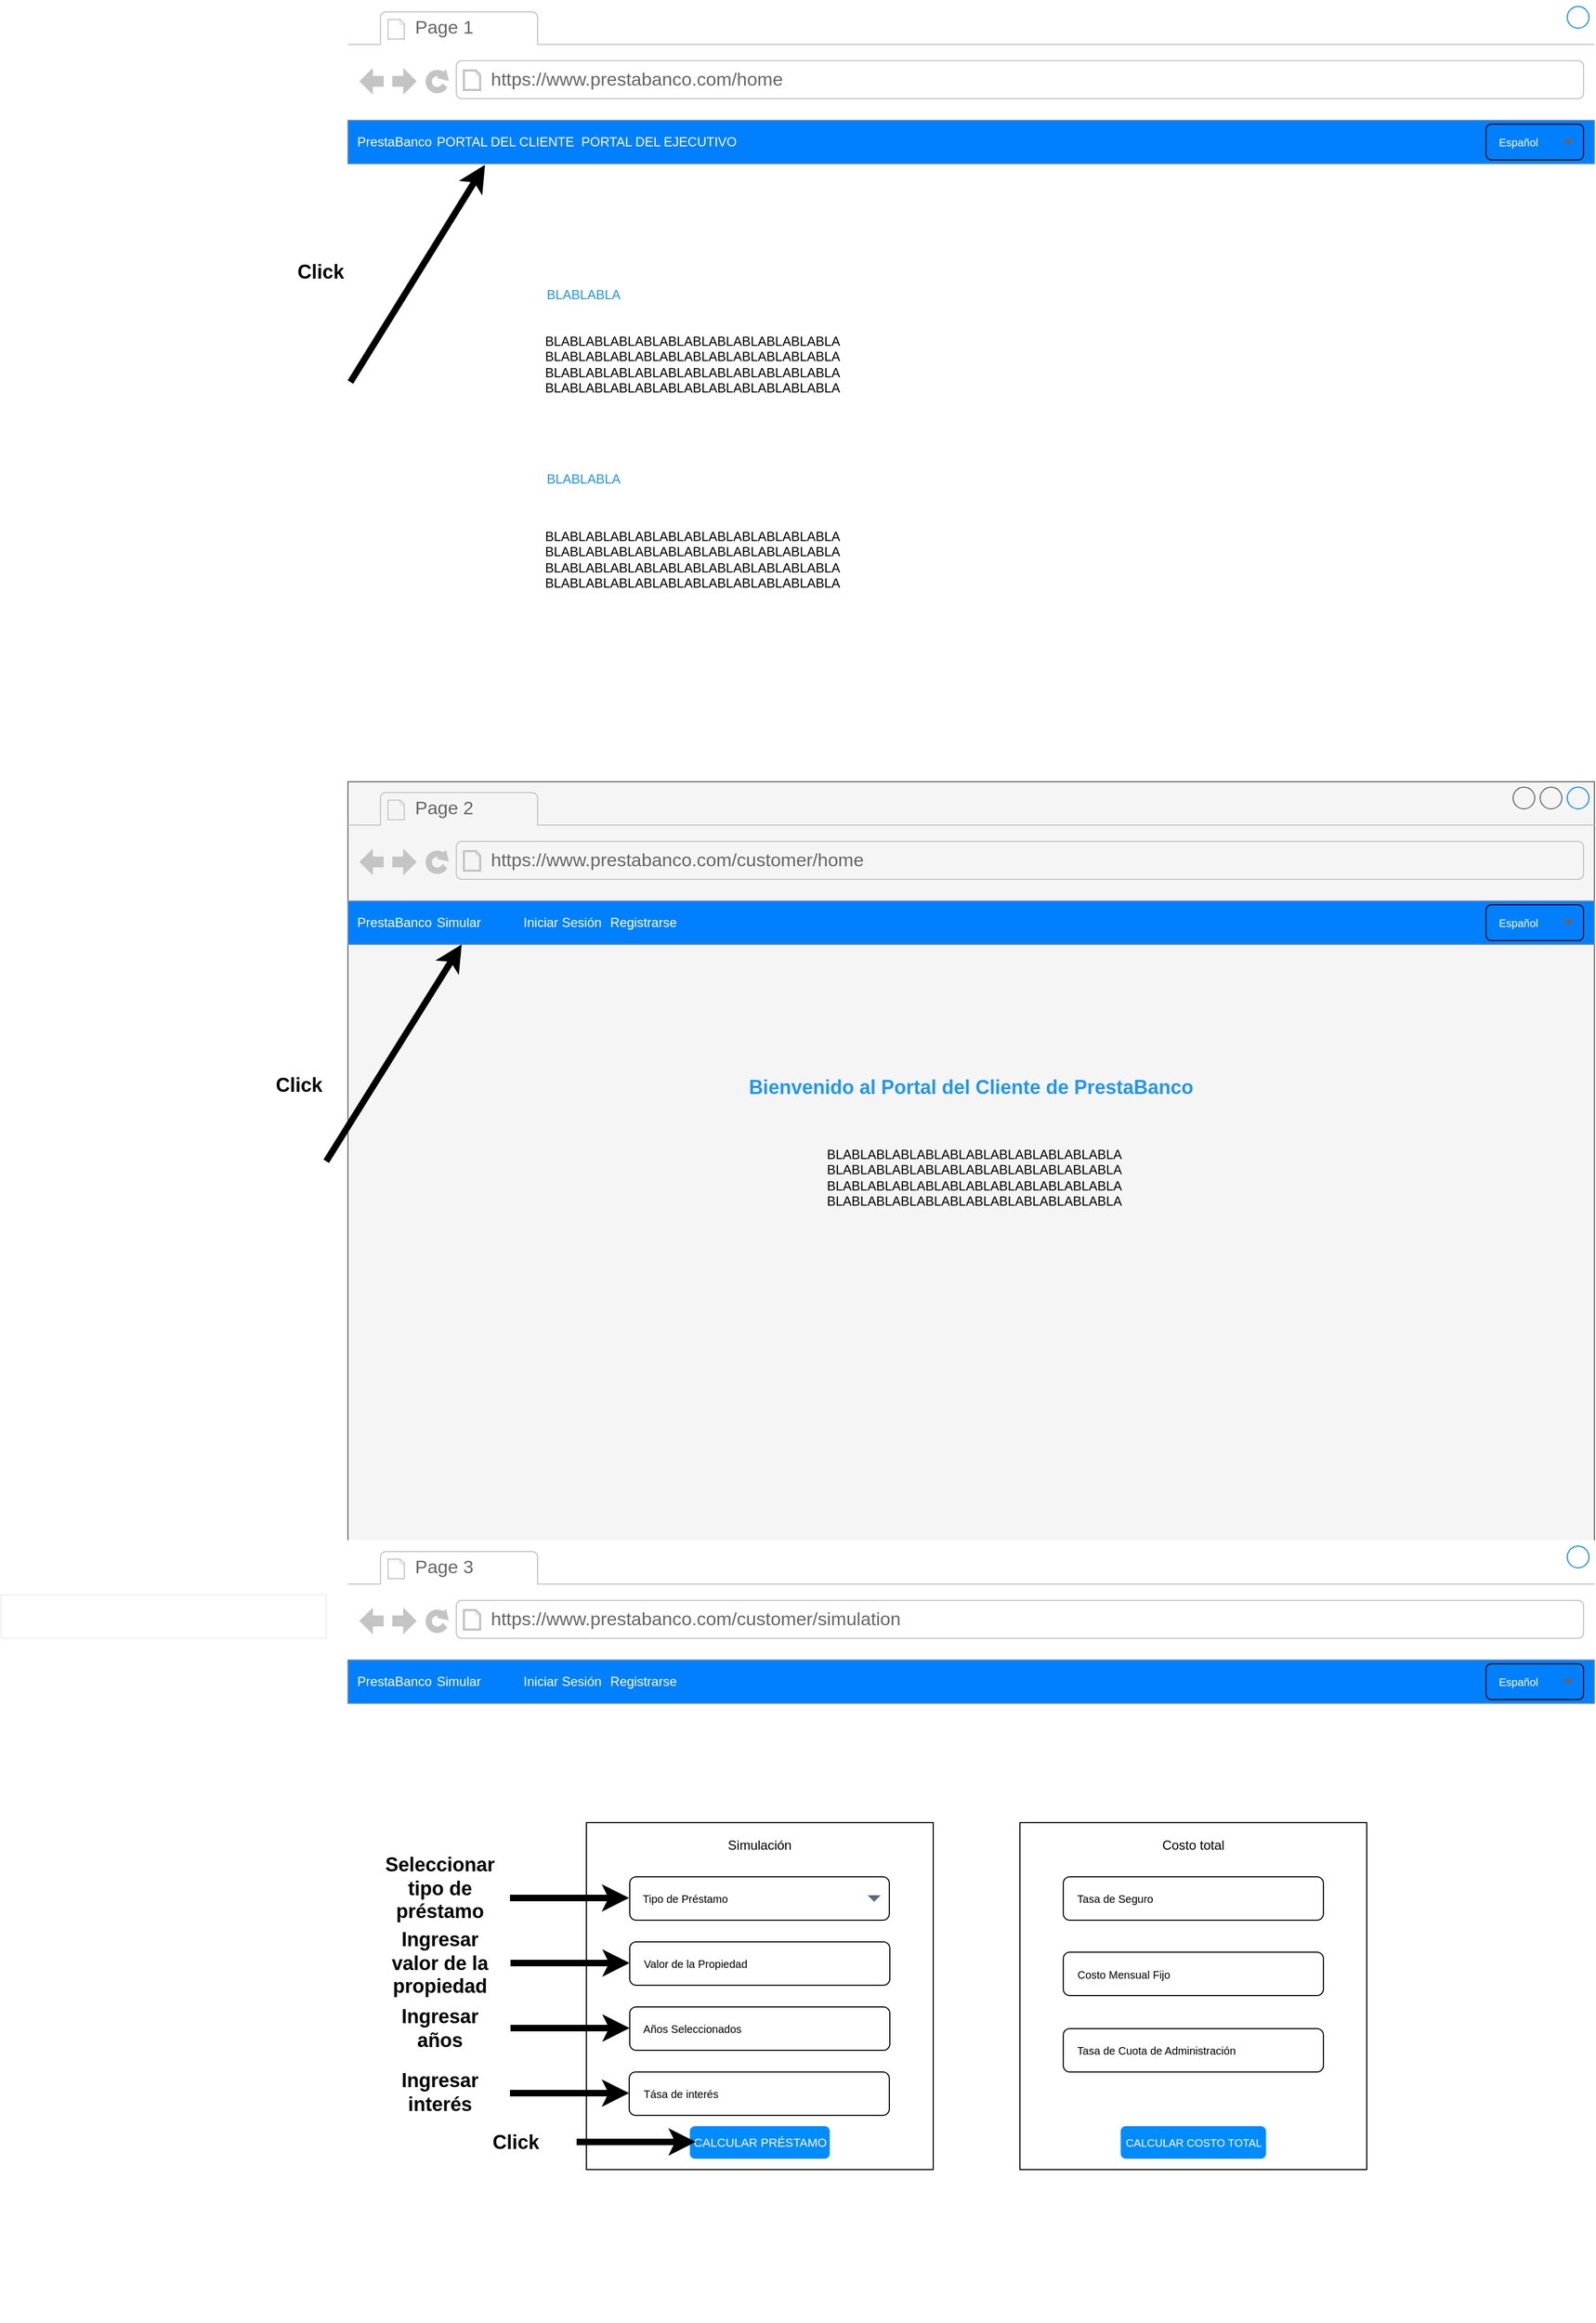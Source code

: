 <mxfile scale="1" border="0" version="26.0.2">
  <diagram id="piDafpqhtRUU5qUU-vj8" name="Page-1">
    <mxGraphModel dx="3218" dy="1154" grid="1" gridSize="10" guides="1" tooltips="1" connect="1" arrows="1" fold="1" page="1" pageScale="1" pageWidth="827" pageHeight="1169" math="0" shadow="0">
      <root>
        <mxCell id="0" />
        <mxCell id="1" parent="0" />
        <mxCell id="8962rQQDY3VNNf6We3Pp-1" value="" style="strokeWidth=1;shadow=0;dashed=0;align=center;html=1;shape=mxgraph.mockup.containers.browserWindow;rSize=0;strokeColor2=#008cff;strokeColor3=#c4c4c4;mainText=,;recursiveResize=0;strokeColor=#FFFFFF;fontColor=#FFFFFF;" parent="1" vertex="1">
          <mxGeometry y="130" width="1150" height="720" as="geometry" />
        </mxCell>
        <mxCell id="8962rQQDY3VNNf6We3Pp-2" value="Page 1" style="strokeWidth=1;shadow=0;dashed=0;align=center;html=1;shape=mxgraph.mockup.containers.anchor;fontSize=17;fontColor=#666666;align=left;" parent="8962rQQDY3VNNf6We3Pp-1" vertex="1">
          <mxGeometry x="60" y="12" width="110" height="26" as="geometry" />
        </mxCell>
        <mxCell id="8962rQQDY3VNNf6We3Pp-3" value="https://www.prestabanco.com/home" style="strokeWidth=1;shadow=0;dashed=0;align=center;html=1;shape=mxgraph.mockup.containers.anchor;rSize=0;fontSize=17;fontColor=#666666;align=left;" parent="8962rQQDY3VNNf6We3Pp-1" vertex="1">
          <mxGeometry x="130" y="60" width="250" height="26" as="geometry" />
        </mxCell>
        <mxCell id="tBvuIu0EhedEx3ogcRIf-3" value="&lt;span style=&quot;color: rgb(255, 255, 255);&quot;&gt;&amp;nbsp; PrestaBanco&lt;span style=&quot;white-space: pre;&quot;&gt;&#x9;PORTAL DEL CLIENTE&lt;span style=&quot;white-space: pre;&quot;&gt;&#x9;&lt;/span&gt;PORTAL DEL EJECUTIVO&lt;/span&gt;&lt;br&gt;&lt;/span&gt;" style="rounded=0;whiteSpace=wrap;html=1;fillColor=light-dark(#0080ff, #1d293b);strokeColor=#6c8ebf;align=left;" parent="8962rQQDY3VNNf6We3Pp-1" vertex="1">
          <mxGeometry y="110" width="1150" height="40" as="geometry" />
        </mxCell>
        <mxCell id="tBvuIu0EhedEx3ogcRIf-12" value="BLABLABLA" style="shape=rect;strokeColor=none;fillColor=none;fontSize=12;fontColor=#2196F3;dashed=0;" parent="8962rQQDY3VNNf6We3Pp-1" vertex="1">
          <mxGeometry x="180" y="420" width="75" height="40" as="geometry" />
        </mxCell>
        <mxCell id="tBvuIu0EhedEx3ogcRIf-24" value="BLABLABLA" style="shape=rect;strokeColor=none;fillColor=none;fontSize=12;fontColor=#2196F3;dashed=0;" parent="8962rQQDY3VNNf6We3Pp-1" vertex="1">
          <mxGeometry x="180" y="250" width="75" height="40" as="geometry" />
        </mxCell>
        <mxCell id="tBvuIu0EhedEx3ogcRIf-25" value="&lt;div&gt;BLABLABLABLABLABLABLABLABLABLABLABLA&lt;/div&gt;&lt;div&gt;BLABLABLABLABLABLABLABLABLABLABLABLA&lt;/div&gt;&lt;div&gt;BLABLABLABLABLABLABLABLABLABLABLABLA&lt;/div&gt;&lt;div&gt;BLABLABLABLABLABLABLABLABLABLABLABLA&lt;/div&gt;" style="shape=rect;strokeColor=none;fillColor=none;fontSize=12;fontColor=light-dark(#000000,#268BDB);dashed=0;align=left;verticalAlign=top;html=1;" parent="8962rQQDY3VNNf6We3Pp-1" vertex="1">
          <mxGeometry x="180" y="300" width="270" height="110" as="geometry" />
        </mxCell>
        <mxCell id="tBvuIu0EhedEx3ogcRIf-26" value="&lt;div&gt;BLABLABLABLABLABLABLABLABLABLABLABLA&lt;/div&gt;&lt;div&gt;BLABLABLABLABLABLABLABLABLABLABLABLA&lt;/div&gt;&lt;div&gt;BLABLABLABLABLABLABLABLABLABLABLABLA&lt;/div&gt;&lt;div&gt;BLABLABLABLABLABLABLABLABLABLABLABLA&lt;/div&gt;" style="shape=rect;strokeColor=none;fillColor=none;fontSize=12;fontColor=light-dark(#000000,#268BDB);dashed=0;align=left;verticalAlign=top;html=1;" parent="8962rQQDY3VNNf6We3Pp-1" vertex="1">
          <mxGeometry x="180" y="480" width="270" height="110" as="geometry" />
        </mxCell>
        <mxCell id="tBvuIu0EhedEx3ogcRIf-27" value="" style="endArrow=classic;html=1;rounded=0;entryX=0.11;entryY=1.025;entryDx=0;entryDy=0;entryPerimeter=0;fontStyle=0;strokeWidth=6;exitX=0.002;exitY=0.488;exitDx=0;exitDy=0;exitPerimeter=0;" parent="8962rQQDY3VNNf6We3Pp-1" source="8962rQQDY3VNNf6We3Pp-1" target="tBvuIu0EhedEx3ogcRIf-3" edge="1">
          <mxGeometry width="50" height="50" relative="1" as="geometry">
            <mxPoint x="-160" y="250" as="sourcePoint" />
            <mxPoint x="-130" y="190" as="targetPoint" />
          </mxGeometry>
        </mxCell>
        <mxCell id="k5UiWBhjMKIJhFkFpbOg-30" value="Español" style="rounded=1;html=1;align=left;fontSize=10;spacingLeft=10;fillColor=none;fontColor=#FFFFFF;" parent="8962rQQDY3VNNf6We3Pp-1" vertex="1">
          <mxGeometry x="1050" y="113.5" width="90" height="33" as="geometry" />
        </mxCell>
        <mxCell id="k5UiWBhjMKIJhFkFpbOg-31" value="" style="shape=triangle;direction=south;fillColor=#596780;strokeColor=none;html=1" parent="k5UiWBhjMKIJhFkFpbOg-30" vertex="1">
          <mxGeometry x="1" y="0.5" width="12" height="6" relative="1" as="geometry">
            <mxPoint x="-20" y="-3" as="offset" />
          </mxGeometry>
        </mxCell>
        <mxCell id="8962rQQDY3VNNf6We3Pp-30" value="" style="shape=rect;fillColor=#ffffff;strokeColor=#eeeeee;shadow=0;fontSize=13;fontColor=#0066CC;" parent="1" vertex="1">
          <mxGeometry x="-320" y="1600" width="300" height="40" as="geometry" />
        </mxCell>
        <mxCell id="tBvuIu0EhedEx3ogcRIf-14" value="" style="strokeWidth=1;shadow=0;dashed=0;align=center;html=1;shape=mxgraph.mockup.containers.browserWindow;rSize=0;strokeColor2=#008cff;strokeColor3=#c4c4c4;mainText=,;recursiveResize=0;fillColor=#f5f5f5;fontColor=#333333;strokeColor=#666666;fontSize=18;" parent="1" vertex="1">
          <mxGeometry y="850" width="1150" height="720" as="geometry" />
        </mxCell>
        <mxCell id="tBvuIu0EhedEx3ogcRIf-15" value="Page 2" style="strokeWidth=1;shadow=0;dashed=0;align=center;html=1;shape=mxgraph.mockup.containers.anchor;fontSize=17;fontColor=#666666;align=left;" parent="tBvuIu0EhedEx3ogcRIf-14" vertex="1">
          <mxGeometry x="60" y="12" width="110" height="26" as="geometry" />
        </mxCell>
        <mxCell id="tBvuIu0EhedEx3ogcRIf-16" value="https://www.prestabanco.com/customer/home" style="strokeWidth=1;shadow=0;dashed=0;align=center;html=1;shape=mxgraph.mockup.containers.anchor;rSize=0;fontSize=17;fontColor=#666666;align=left;" parent="tBvuIu0EhedEx3ogcRIf-14" vertex="1">
          <mxGeometry x="130" y="60" width="340" height="26" as="geometry" />
        </mxCell>
        <mxCell id="tBvuIu0EhedEx3ogcRIf-17" value="&lt;span style=&quot;color: rgb(255, 255, 255);&quot;&gt;&amp;nbsp; PrestaBanco&lt;span style=&quot;white-space: pre;&quot;&gt;&#x9;Simular&lt;span style=&quot;white-space: pre;&quot;&gt;&#x9;&lt;/span&gt;&lt;span style=&quot;white-space: pre;&quot;&gt;&#x9;&lt;/span&gt;Iniciar Sesión&lt;span style=&quot;white-space: pre;&quot;&gt;&#x9;&lt;/span&gt;Registrarse&lt;/span&gt; &lt;br&gt;&lt;/span&gt;" style="rounded=0;whiteSpace=wrap;html=1;fillColor=light-dark(#0080ff, #1d293b);strokeColor=#6c8ebf;align=left;" parent="tBvuIu0EhedEx3ogcRIf-14" vertex="1">
          <mxGeometry y="110" width="1150" height="40" as="geometry" />
        </mxCell>
        <mxCell id="tBvuIu0EhedEx3ogcRIf-18" value="Bienvenido al Portal del Cliente de PrestaBanco" style="shape=rect;strokeColor=none;fillColor=none;fontSize=18;fontColor=#2196F3;dashed=0;fontStyle=1" parent="tBvuIu0EhedEx3ogcRIf-14" vertex="1">
          <mxGeometry x="365" y="250" width="420" height="60" as="geometry" />
        </mxCell>
        <mxCell id="tBvuIu0EhedEx3ogcRIf-28" value="" style="endArrow=classic;html=1;rounded=0;entryX=0.11;entryY=1.025;entryDx=0;entryDy=0;entryPerimeter=0;fontStyle=0;strokeWidth=6;exitX=0.002;exitY=0.488;exitDx=0;exitDy=0;exitPerimeter=0;" parent="tBvuIu0EhedEx3ogcRIf-14" edge="1">
          <mxGeometry width="50" height="50" relative="1" as="geometry">
            <mxPoint x="-20" y="350" as="sourcePoint" />
            <mxPoint x="105" y="150" as="targetPoint" />
          </mxGeometry>
        </mxCell>
        <mxCell id="tBvuIu0EhedEx3ogcRIf-29" value="&lt;div&gt;BLABLABLABLABLABLABLABLABLABLABLABLA&lt;/div&gt;&lt;div&gt;BLABLABLABLABLABLABLABLABLABLABLABLA&lt;/div&gt;&lt;div&gt;BLABLABLABLABLABLABLABLABLABLABLABLA&lt;/div&gt;&lt;div&gt;BLABLABLABLABLABLABLABLABLABLABLABLA&lt;/div&gt;" style="shape=rect;strokeColor=none;fillColor=none;fontSize=12;fontColor=light-dark(#000000,#268BDB);dashed=0;align=left;verticalAlign=top;html=1;" parent="tBvuIu0EhedEx3ogcRIf-14" vertex="1">
          <mxGeometry x="440" y="330" width="270" height="110" as="geometry" />
        </mxCell>
        <mxCell id="k5UiWBhjMKIJhFkFpbOg-27" value="Español" style="rounded=1;html=1;align=left;fontSize=10;spacingLeft=10;fillColor=none;fontColor=#FFFFFF;" parent="tBvuIu0EhedEx3ogcRIf-14" vertex="1">
          <mxGeometry x="1050" y="113.5" width="90" height="33" as="geometry" />
        </mxCell>
        <mxCell id="k5UiWBhjMKIJhFkFpbOg-28" value="" style="shape=triangle;direction=south;fillColor=#596780;strokeColor=none;html=1" parent="k5UiWBhjMKIJhFkFpbOg-27" vertex="1">
          <mxGeometry x="1" y="0.5" width="12" height="6" relative="1" as="geometry">
            <mxPoint x="-20" y="-3" as="offset" />
          </mxGeometry>
        </mxCell>
        <mxCell id="tBvuIu0EhedEx3ogcRIf-19" value="" style="strokeWidth=1;shadow=0;dashed=0;align=center;html=1;shape=mxgraph.mockup.containers.browserWindow;rSize=0;strokeColor2=#008cff;strokeColor3=#c4c4c4;mainText=,;recursiveResize=0;strokeColor=#FFFFFF;fontColor=#FFFFFF;" parent="1" vertex="1">
          <mxGeometry y="1550" width="1150" height="720" as="geometry" />
        </mxCell>
        <mxCell id="tBvuIu0EhedEx3ogcRIf-20" value="Page 3" style="strokeWidth=1;shadow=0;dashed=0;align=center;html=1;shape=mxgraph.mockup.containers.anchor;fontSize=17;fontColor=#666666;align=left;" parent="tBvuIu0EhedEx3ogcRIf-19" vertex="1">
          <mxGeometry x="60" y="12" width="110" height="26" as="geometry" />
        </mxCell>
        <mxCell id="tBvuIu0EhedEx3ogcRIf-21" value="https://www.prestabanco.com/customer/simulation" style="strokeWidth=1;shadow=0;dashed=0;align=center;html=1;shape=mxgraph.mockup.containers.anchor;rSize=0;fontSize=17;fontColor=#666666;align=left;" parent="tBvuIu0EhedEx3ogcRIf-19" vertex="1">
          <mxGeometry x="130" y="60" width="370" height="26" as="geometry" />
        </mxCell>
        <mxCell id="tBvuIu0EhedEx3ogcRIf-30" value="&lt;span style=&quot;color: rgb(255, 255, 255);&quot;&gt;&amp;nbsp; &lt;/span&gt;&lt;span style=&quot;color: rgb(255, 255, 255);&quot;&gt;PrestaBanco&lt;span style=&quot;white-space: pre;&quot;&gt;&#x9;Simular&lt;span style=&quot;white-space: pre;&quot;&gt;&#x9;&lt;/span&gt;&lt;span style=&quot;white-space: pre;&quot;&gt;&#x9;&lt;/span&gt;Iniciar Sesión&lt;span style=&quot;white-space: pre;&quot;&gt;&#x9;&lt;/span&gt;Registrarse&lt;/span&gt; &lt;/span&gt;" style="rounded=0;whiteSpace=wrap;html=1;fillColor=light-dark(#0080ff, #1d293b);strokeColor=#6c8ebf;align=left;" parent="tBvuIu0EhedEx3ogcRIf-19" vertex="1">
          <mxGeometry y="110" width="1150" height="40" as="geometry" />
        </mxCell>
        <mxCell id="tBvuIu0EhedEx3ogcRIf-1" value="" style="whiteSpace=wrap;html=1;aspect=fixed;rounded=0;glass=0;shadow=0;" parent="tBvuIu0EhedEx3ogcRIf-19" vertex="1">
          <mxGeometry x="220" y="260" width="320" height="320" as="geometry" />
        </mxCell>
        <mxCell id="tBvuIu0EhedEx3ogcRIf-23" value="Simulación" style="shape=rect;strokeColor=none;fillColor=none;fontSize=12;fontColor=#000000;dashed=0;" parent="tBvuIu0EhedEx3ogcRIf-19" vertex="1">
          <mxGeometry x="342.5" y="260" width="75" height="40" as="geometry" />
        </mxCell>
        <mxCell id="tBvuIu0EhedEx3ogcRIf-33" value="" style="whiteSpace=wrap;html=1;aspect=fixed;rounded=0;glass=0;" parent="tBvuIu0EhedEx3ogcRIf-19" vertex="1">
          <mxGeometry x="620" y="260" width="320" height="320" as="geometry" />
        </mxCell>
        <mxCell id="k5UiWBhjMKIJhFkFpbOg-1" value="Costo total" style="shape=rect;strokeColor=none;fillColor=none;fontSize=12;fontColor=#000000;dashed=0;" parent="tBvuIu0EhedEx3ogcRIf-19" vertex="1">
          <mxGeometry x="742.5" y="260" width="75" height="40" as="geometry" />
        </mxCell>
        <mxCell id="k5UiWBhjMKIJhFkFpbOg-3" value="&lt;div&gt;&lt;font style=&quot;font-size: 11px;&quot;&gt;&lt;font style=&quot;font-size: 10px;&quot;&gt;&amp;nbsp;&amp;nbsp;&amp;nbsp; Valor de la Propiedad&lt;/font&gt;&lt;br&gt;&lt;/font&gt;&lt;/div&gt;" style="rounded=1;whiteSpace=wrap;html=1;align=left;" parent="tBvuIu0EhedEx3ogcRIf-19" vertex="1">
          <mxGeometry x="260" y="370" width="240" height="40" as="geometry" />
        </mxCell>
        <mxCell id="8962rQQDY3VNNf6We3Pp-6" value="Tipo de Préstamo" style="rounded=1;html=1;align=left;fontSize=10;spacingLeft=10" parent="tBvuIu0EhedEx3ogcRIf-19" vertex="1">
          <mxGeometry x="260" y="310" width="239.5" height="40" as="geometry" />
        </mxCell>
        <mxCell id="8962rQQDY3VNNf6We3Pp-7" value="" style="shape=triangle;direction=south;fillColor=#596780;strokeColor=none;html=1" parent="8962rQQDY3VNNf6We3Pp-6" vertex="1">
          <mxGeometry x="1" y="0.5" width="12" height="6" relative="1" as="geometry">
            <mxPoint x="-20" y="-3" as="offset" />
          </mxGeometry>
        </mxCell>
        <mxCell id="k5UiWBhjMKIJhFkFpbOg-6" value="&lt;div&gt;&lt;font style=&quot;font-size: 11px;&quot;&gt;&lt;font style=&quot;font-size: 10px;&quot;&gt;&amp;nbsp;&amp;nbsp;&amp;nbsp; Años Seleccionados&lt;/font&gt;&lt;br&gt;&lt;/font&gt;&lt;/div&gt;" style="rounded=1;whiteSpace=wrap;html=1;align=left;" parent="tBvuIu0EhedEx3ogcRIf-19" vertex="1">
          <mxGeometry x="260" y="430" width="240" height="40" as="geometry" />
        </mxCell>
        <mxCell id="k5UiWBhjMKIJhFkFpbOg-7" value="&lt;div&gt;&lt;font style=&quot;font-size: 11px;&quot;&gt;&lt;font style=&quot;font-size: 10px;&quot;&gt;&amp;nbsp;&amp;nbsp;&amp;nbsp; Tása de interés&lt;/font&gt;&lt;br&gt;&lt;/font&gt;&lt;/div&gt;" style="rounded=1;whiteSpace=wrap;html=1;align=left;" parent="tBvuIu0EhedEx3ogcRIf-19" vertex="1">
          <mxGeometry x="259.5" y="490" width="240" height="40" as="geometry" />
        </mxCell>
        <mxCell id="k5UiWBhjMKIJhFkFpbOg-8" value="&lt;font style=&quot;font-size: 10px;&quot;&gt;CALCULAR COSTO TOTAL&lt;/font&gt;" style="rounded=1;align=center;strokeColor=none;html=1;fontColor=#ffffff;fontSize=12;fillColor=#008CFF;" parent="tBvuIu0EhedEx3ogcRIf-19" vertex="1">
          <mxGeometry x="713" y="540" width="134" height="30" as="geometry" />
        </mxCell>
        <mxCell id="k5UiWBhjMKIJhFkFpbOg-9" value="&lt;div&gt;&lt;font style=&quot;font-size: 11px;&quot;&gt;&lt;font style=&quot;font-size: 10px;&quot;&gt;&amp;nbsp;&amp;nbsp;&amp;nbsp; Tasa de Seguro&lt;/font&gt;&lt;br&gt;&lt;/font&gt;&lt;/div&gt;" style="rounded=1;whiteSpace=wrap;html=1;align=left;" parent="tBvuIu0EhedEx3ogcRIf-19" vertex="1">
          <mxGeometry x="660" y="310" width="240" height="40" as="geometry" />
        </mxCell>
        <mxCell id="k5UiWBhjMKIJhFkFpbOg-10" value="&lt;div&gt;&lt;font style=&quot;font-size: 11px;&quot;&gt;&lt;font style=&quot;font-size: 10px;&quot;&gt;&amp;nbsp;&amp;nbsp;&amp;nbsp; Costo Mensual Fijo&lt;/font&gt;&lt;br&gt;&lt;/font&gt;&lt;/div&gt;" style="rounded=1;whiteSpace=wrap;html=1;align=left;" parent="tBvuIu0EhedEx3ogcRIf-19" vertex="1">
          <mxGeometry x="660" y="379.5" width="240" height="40" as="geometry" />
        </mxCell>
        <mxCell id="k5UiWBhjMKIJhFkFpbOg-11" value="&lt;div&gt;&lt;font style=&quot;font-size: 11px;&quot;&gt;&lt;font style=&quot;font-size: 10px;&quot;&gt;&amp;nbsp;&amp;nbsp;&amp;nbsp; Tasa de Cuota de Administración&lt;/font&gt;&lt;br&gt;&lt;/font&gt;&lt;/div&gt;" style="rounded=1;whiteSpace=wrap;html=1;align=left;" parent="tBvuIu0EhedEx3ogcRIf-19" vertex="1">
          <mxGeometry x="660" y="450" width="240" height="40" as="geometry" />
        </mxCell>
        <mxCell id="k5UiWBhjMKIJhFkFpbOg-12" value="&lt;font style=&quot;font-size: 11px;&quot;&gt;CALCULAR PRÉSTAMO&lt;/font&gt;" style="rounded=1;align=center;strokeColor=none;html=1;fontColor=#ffffff;fontSize=12;fillColor=#008CFF;" parent="tBvuIu0EhedEx3ogcRIf-19" vertex="1">
          <mxGeometry x="315.5" y="540" width="129" height="30" as="geometry" />
        </mxCell>
        <mxCell id="k5UiWBhjMKIJhFkFpbOg-13" value="" style="endArrow=classic;html=1;rounded=0;entryX=0.11;entryY=1.025;entryDx=0;entryDy=0;entryPerimeter=0;fontStyle=0;strokeWidth=6;" parent="tBvuIu0EhedEx3ogcRIf-19" edge="1">
          <mxGeometry width="50" height="50" relative="1" as="geometry">
            <mxPoint x="149.5" y="329.5" as="sourcePoint" />
            <mxPoint x="259.5" y="329.5" as="targetPoint" />
          </mxGeometry>
        </mxCell>
        <mxCell id="k5UiWBhjMKIJhFkFpbOg-14" value="" style="endArrow=classic;html=1;rounded=0;entryX=0.11;entryY=1.025;entryDx=0;entryDy=0;entryPerimeter=0;fontStyle=0;strokeWidth=6;" parent="tBvuIu0EhedEx3ogcRIf-19" edge="1">
          <mxGeometry width="50" height="50" relative="1" as="geometry">
            <mxPoint x="150" y="389.5" as="sourcePoint" />
            <mxPoint x="260" y="389.5" as="targetPoint" />
          </mxGeometry>
        </mxCell>
        <mxCell id="k5UiWBhjMKIJhFkFpbOg-15" value="" style="endArrow=classic;html=1;rounded=0;entryX=0.11;entryY=1.025;entryDx=0;entryDy=0;entryPerimeter=0;fontStyle=0;strokeWidth=6;" parent="tBvuIu0EhedEx3ogcRIf-19" edge="1">
          <mxGeometry width="50" height="50" relative="1" as="geometry">
            <mxPoint x="150" y="449.5" as="sourcePoint" />
            <mxPoint x="260" y="449.5" as="targetPoint" />
          </mxGeometry>
        </mxCell>
        <mxCell id="k5UiWBhjMKIJhFkFpbOg-17" value="" style="endArrow=classic;html=1;rounded=0;entryX=0.11;entryY=1.025;entryDx=0;entryDy=0;entryPerimeter=0;fontStyle=0;strokeWidth=6;" parent="tBvuIu0EhedEx3ogcRIf-19" edge="1">
          <mxGeometry width="50" height="50" relative="1" as="geometry">
            <mxPoint x="149.5" y="509.5" as="sourcePoint" />
            <mxPoint x="259.5" y="509.5" as="targetPoint" />
          </mxGeometry>
        </mxCell>
        <mxCell id="k5UiWBhjMKIJhFkFpbOg-18" value="" style="endArrow=classic;html=1;rounded=0;entryX=0.11;entryY=1.025;entryDx=0;entryDy=0;entryPerimeter=0;fontStyle=0;strokeWidth=6;" parent="tBvuIu0EhedEx3ogcRIf-19" edge="1">
          <mxGeometry width="50" height="50" relative="1" as="geometry">
            <mxPoint x="211" y="554.5" as="sourcePoint" />
            <mxPoint x="321" y="554.5" as="targetPoint" />
          </mxGeometry>
        </mxCell>
        <mxCell id="k5UiWBhjMKIJhFkFpbOg-20" value="Seleccionar tipo de préstamo" style="text;html=1;align=center;verticalAlign=middle;whiteSpace=wrap;rounded=0;fontStyle=1;fontSize=18;" parent="tBvuIu0EhedEx3ogcRIf-19" vertex="1">
          <mxGeometry x="30" y="291" width="110" height="59" as="geometry" />
        </mxCell>
        <mxCell id="k5UiWBhjMKIJhFkFpbOg-21" value="Ingresar valor de la propiedad" style="text;html=1;align=center;verticalAlign=middle;whiteSpace=wrap;rounded=0;fontStyle=1;fontSize=18;" parent="tBvuIu0EhedEx3ogcRIf-19" vertex="1">
          <mxGeometry x="30" y="360.5" width="110" height="59" as="geometry" />
        </mxCell>
        <mxCell id="k5UiWBhjMKIJhFkFpbOg-22" value="Ingresar años" style="text;html=1;align=center;verticalAlign=middle;whiteSpace=wrap;rounded=0;fontStyle=1;fontSize=18;" parent="tBvuIu0EhedEx3ogcRIf-19" vertex="1">
          <mxGeometry x="30" y="420.5" width="110" height="59" as="geometry" />
        </mxCell>
        <mxCell id="k5UiWBhjMKIJhFkFpbOg-23" value="Ingresar interés" style="text;html=1;align=center;verticalAlign=middle;whiteSpace=wrap;rounded=0;fontStyle=1;fontSize=18;" parent="tBvuIu0EhedEx3ogcRIf-19" vertex="1">
          <mxGeometry x="30" y="479.5" width="110" height="59" as="geometry" />
        </mxCell>
        <mxCell id="k5UiWBhjMKIJhFkFpbOg-24" value="Click" style="text;html=1;align=center;verticalAlign=middle;whiteSpace=wrap;rounded=0;fontStyle=1;fontSize=18;" parent="tBvuIu0EhedEx3ogcRIf-19" vertex="1">
          <mxGeometry x="100" y="525.5" width="110" height="59" as="geometry" />
        </mxCell>
        <mxCell id="k5UiWBhjMKIJhFkFpbOg-25" value="Español" style="rounded=1;html=1;align=left;fontSize=10;spacingLeft=10;fillColor=none;fontColor=#FFFFFF;" parent="tBvuIu0EhedEx3ogcRIf-19" vertex="1">
          <mxGeometry x="1050" y="113.5" width="90" height="33" as="geometry" />
        </mxCell>
        <mxCell id="k5UiWBhjMKIJhFkFpbOg-26" value="" style="shape=triangle;direction=south;fillColor=#596780;strokeColor=none;html=1" parent="k5UiWBhjMKIJhFkFpbOg-25" vertex="1">
          <mxGeometry x="1" y="0.5" width="12" height="6" relative="1" as="geometry">
            <mxPoint x="-20" y="-3" as="offset" />
          </mxGeometry>
        </mxCell>
        <mxCell id="tBvuIu0EhedEx3ogcRIf-31" value="Click" style="text;html=1;align=center;verticalAlign=middle;whiteSpace=wrap;rounded=0;fontStyle=1;fontSize=18;" parent="1" vertex="1">
          <mxGeometry x="-100" y="1100" width="110" height="59" as="geometry" />
        </mxCell>
        <mxCell id="tBvuIu0EhedEx3ogcRIf-32" value="Click" style="text;html=1;align=center;verticalAlign=middle;whiteSpace=wrap;rounded=0;fontStyle=1;fontSize=18;" parent="1" vertex="1">
          <mxGeometry x="-80" y="350" width="110" height="59" as="geometry" />
        </mxCell>
      </root>
    </mxGraphModel>
  </diagram>
</mxfile>
